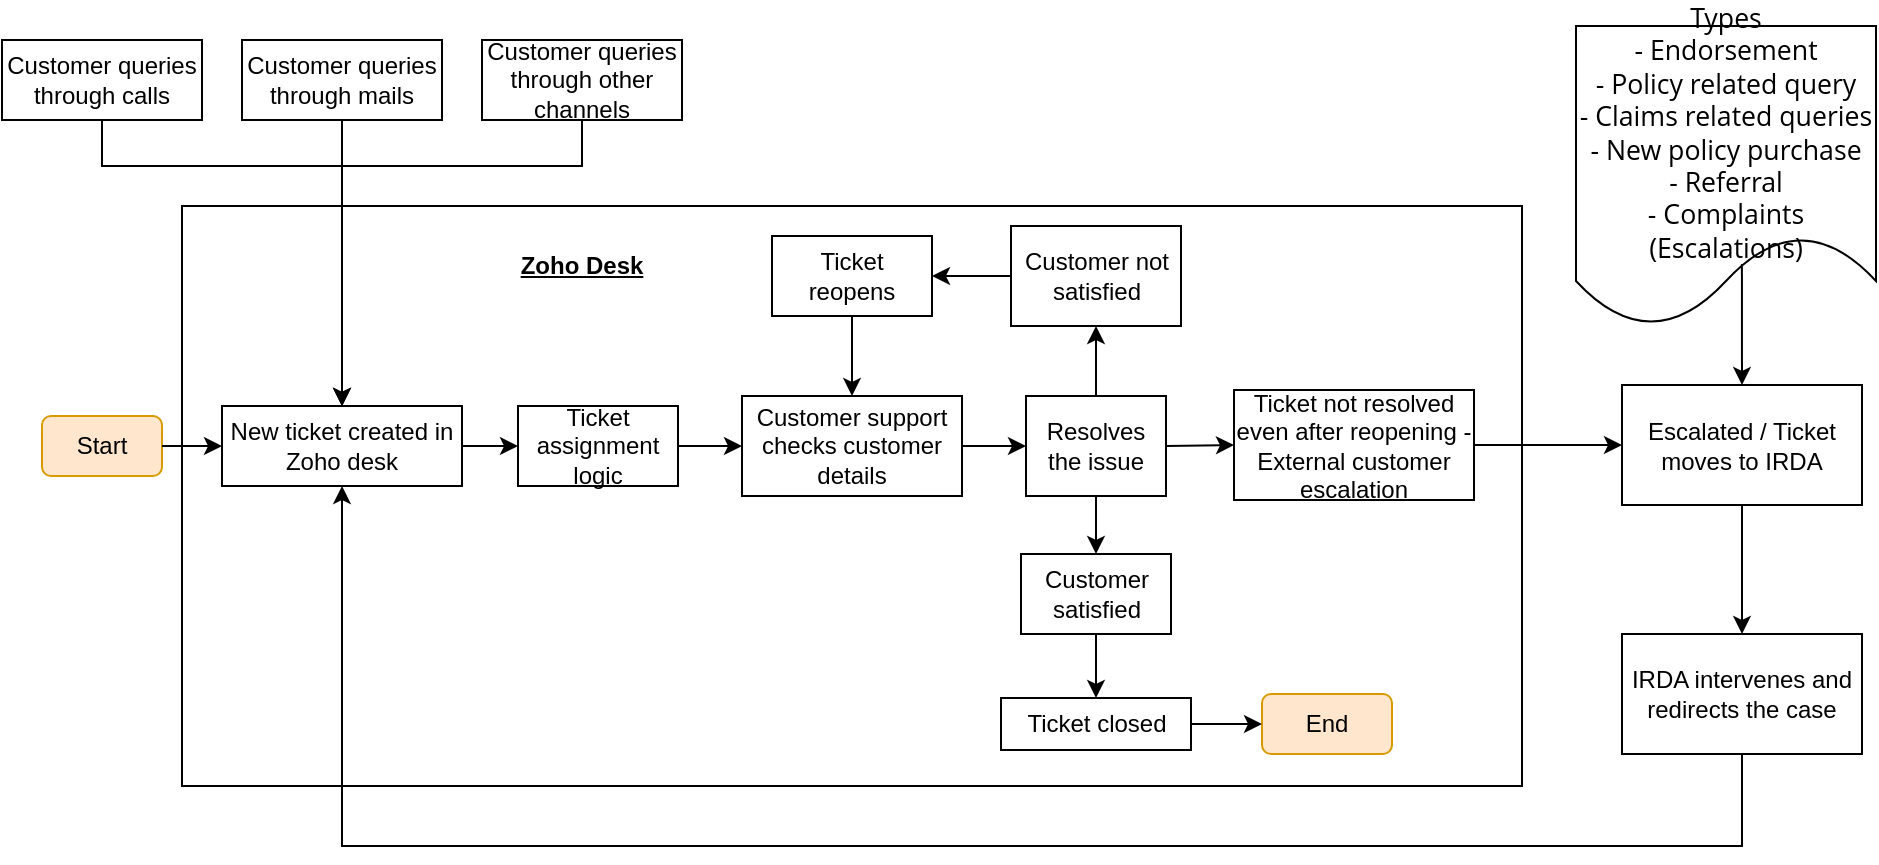 <mxfile version="24.6.4" type="github">
  <diagram name="Page-1" id="b59epNkeMbOzB8juziSo">
    <mxGraphModel dx="909" dy="497" grid="1" gridSize="10" guides="1" tooltips="1" connect="1" arrows="1" fold="1" page="1" pageScale="1" pageWidth="1169" pageHeight="827" math="0" shadow="0">
      <root>
        <mxCell id="0" />
        <mxCell id="1" parent="0" />
        <mxCell id="RIHiJuNy4nhIVEc_kTsy-2" value="" style="rounded=0;whiteSpace=wrap;html=1;" vertex="1" parent="1">
          <mxGeometry x="210" y="140" width="670" height="290" as="geometry" />
        </mxCell>
        <mxCell id="3tgIKhoCPCES6foNJ8vc-1" value="New ticket created in Zoho desk" style="rounded=0;whiteSpace=wrap;html=1;" parent="1" vertex="1">
          <mxGeometry x="230" y="240" width="120" height="40" as="geometry" />
        </mxCell>
        <mxCell id="3B1VtX6M3WB1cxs34F5Y-1" value="Start" style="rounded=1;whiteSpace=wrap;html=1;fillColor=#ffe6cc;strokeColor=#d79b00;" parent="1" vertex="1">
          <mxGeometry x="140" y="245" width="60" height="30" as="geometry" />
        </mxCell>
        <mxCell id="3B1VtX6M3WB1cxs34F5Y-2" value="" style="endArrow=classic;html=1;rounded=0;exitX=1;exitY=0.5;exitDx=0;exitDy=0;entryX=0;entryY=0.5;entryDx=0;entryDy=0;" parent="1" source="3B1VtX6M3WB1cxs34F5Y-1" target="3tgIKhoCPCES6foNJ8vc-1" edge="1">
          <mxGeometry width="50" height="50" relative="1" as="geometry">
            <mxPoint x="420" y="270" as="sourcePoint" />
            <mxPoint x="470" y="220" as="targetPoint" />
          </mxGeometry>
        </mxCell>
        <mxCell id="3B1VtX6M3WB1cxs34F5Y-3" value="Customer queries through calls" style="rounded=0;whiteSpace=wrap;html=1;" parent="1" vertex="1">
          <mxGeometry x="120" y="57" width="100" height="40" as="geometry" />
        </mxCell>
        <mxCell id="3B1VtX6M3WB1cxs34F5Y-4" value="Customer queries through mails" style="rounded=0;whiteSpace=wrap;html=1;" parent="1" vertex="1">
          <mxGeometry x="240" y="57" width="100" height="40" as="geometry" />
        </mxCell>
        <mxCell id="3B1VtX6M3WB1cxs34F5Y-5" value="Customer queries through other channels" style="rounded=0;whiteSpace=wrap;html=1;" parent="1" vertex="1">
          <mxGeometry x="360" y="57" width="100" height="40" as="geometry" />
        </mxCell>
        <mxCell id="3B1VtX6M3WB1cxs34F5Y-6" value="" style="endArrow=classic;html=1;rounded=0;exitX=0.5;exitY=1;exitDx=0;exitDy=0;entryX=0.5;entryY=0;entryDx=0;entryDy=0;" parent="1" source="3B1VtX6M3WB1cxs34F5Y-3" target="3tgIKhoCPCES6foNJ8vc-1" edge="1">
          <mxGeometry width="50" height="50" relative="1" as="geometry">
            <mxPoint x="420" y="270" as="sourcePoint" />
            <mxPoint x="470" y="220" as="targetPoint" />
            <Array as="points">
              <mxPoint x="170" y="120" />
              <mxPoint x="290" y="120" />
            </Array>
          </mxGeometry>
        </mxCell>
        <mxCell id="3B1VtX6M3WB1cxs34F5Y-7" value="" style="endArrow=classic;html=1;rounded=0;exitX=0.5;exitY=1;exitDx=0;exitDy=0;entryX=0.5;entryY=0;entryDx=0;entryDy=0;" parent="1" source="3B1VtX6M3WB1cxs34F5Y-4" target="3tgIKhoCPCES6foNJ8vc-1" edge="1">
          <mxGeometry width="50" height="50" relative="1" as="geometry">
            <mxPoint x="420" y="270" as="sourcePoint" />
            <mxPoint x="470" y="220" as="targetPoint" />
          </mxGeometry>
        </mxCell>
        <mxCell id="3B1VtX6M3WB1cxs34F5Y-8" value="" style="endArrow=classic;html=1;rounded=0;exitX=0.5;exitY=1;exitDx=0;exitDy=0;entryX=0.5;entryY=0;entryDx=0;entryDy=0;" parent="1" source="3B1VtX6M3WB1cxs34F5Y-5" target="3tgIKhoCPCES6foNJ8vc-1" edge="1">
          <mxGeometry width="50" height="50" relative="1" as="geometry">
            <mxPoint x="420" y="270" as="sourcePoint" />
            <mxPoint x="470" y="220" as="targetPoint" />
            <Array as="points">
              <mxPoint x="410" y="120" />
              <mxPoint x="290" y="120" />
            </Array>
          </mxGeometry>
        </mxCell>
        <mxCell id="3B1VtX6M3WB1cxs34F5Y-9" value="" style="endArrow=classic;html=1;rounded=0;exitX=1;exitY=0.5;exitDx=0;exitDy=0;entryX=0;entryY=0.5;entryDx=0;entryDy=0;" parent="1" source="3tgIKhoCPCES6foNJ8vc-1" target="3B1VtX6M3WB1cxs34F5Y-10" edge="1">
          <mxGeometry width="50" height="50" relative="1" as="geometry">
            <mxPoint x="420" y="270" as="sourcePoint" />
            <mxPoint x="300" y="350" as="targetPoint" />
          </mxGeometry>
        </mxCell>
        <mxCell id="3B1VtX6M3WB1cxs34F5Y-10" value="Ticket assignment logic" style="rounded=0;whiteSpace=wrap;html=1;" parent="1" vertex="1">
          <mxGeometry x="378" y="240" width="80" height="40" as="geometry" />
        </mxCell>
        <mxCell id="3B1VtX6M3WB1cxs34F5Y-11" value="Customer support checks customer details" style="rounded=0;whiteSpace=wrap;html=1;" parent="1" vertex="1">
          <mxGeometry x="490" y="235" width="110" height="50" as="geometry" />
        </mxCell>
        <mxCell id="3B1VtX6M3WB1cxs34F5Y-12" value="" style="endArrow=classic;html=1;rounded=0;exitX=1;exitY=0.5;exitDx=0;exitDy=0;entryX=0;entryY=0.5;entryDx=0;entryDy=0;" parent="1" source="3B1VtX6M3WB1cxs34F5Y-10" target="3B1VtX6M3WB1cxs34F5Y-11" edge="1">
          <mxGeometry width="50" height="50" relative="1" as="geometry">
            <mxPoint x="420" y="270" as="sourcePoint" />
            <mxPoint x="470" y="220" as="targetPoint" />
          </mxGeometry>
        </mxCell>
        <mxCell id="3B1VtX6M3WB1cxs34F5Y-13" value="Resolves the issue" style="rounded=0;whiteSpace=wrap;html=1;" parent="1" vertex="1">
          <mxGeometry x="632" y="235" width="70" height="50" as="geometry" />
        </mxCell>
        <mxCell id="3B1VtX6M3WB1cxs34F5Y-14" value="" style="endArrow=classic;html=1;rounded=0;exitX=1;exitY=0.5;exitDx=0;exitDy=0;entryX=0;entryY=0.5;entryDx=0;entryDy=0;" parent="1" source="3B1VtX6M3WB1cxs34F5Y-11" target="3B1VtX6M3WB1cxs34F5Y-13" edge="1">
          <mxGeometry width="50" height="50" relative="1" as="geometry">
            <mxPoint x="420" y="270" as="sourcePoint" />
            <mxPoint x="470" y="220" as="targetPoint" />
          </mxGeometry>
        </mxCell>
        <mxCell id="3B1VtX6M3WB1cxs34F5Y-15" value="Customer not satisfied" style="rounded=0;whiteSpace=wrap;html=1;" parent="1" vertex="1">
          <mxGeometry x="624.5" y="150" width="85" height="50" as="geometry" />
        </mxCell>
        <mxCell id="3B1VtX6M3WB1cxs34F5Y-16" value="" style="endArrow=classic;html=1;rounded=0;exitX=0.5;exitY=0;exitDx=0;exitDy=0;entryX=0.5;entryY=1;entryDx=0;entryDy=0;" parent="1" source="3B1VtX6M3WB1cxs34F5Y-13" target="3B1VtX6M3WB1cxs34F5Y-15" edge="1">
          <mxGeometry width="50" height="50" relative="1" as="geometry">
            <mxPoint x="420" y="270" as="sourcePoint" />
            <mxPoint x="470" y="220" as="targetPoint" />
          </mxGeometry>
        </mxCell>
        <mxCell id="3B1VtX6M3WB1cxs34F5Y-17" value="Ticket reopens" style="rounded=0;whiteSpace=wrap;html=1;" parent="1" vertex="1">
          <mxGeometry x="505" y="155" width="80" height="40" as="geometry" />
        </mxCell>
        <mxCell id="3B1VtX6M3WB1cxs34F5Y-18" value="" style="endArrow=classic;html=1;rounded=0;exitX=0.5;exitY=1;exitDx=0;exitDy=0;entryX=0.5;entryY=0;entryDx=0;entryDy=0;" parent="1" source="3B1VtX6M3WB1cxs34F5Y-17" target="3B1VtX6M3WB1cxs34F5Y-11" edge="1">
          <mxGeometry width="50" height="50" relative="1" as="geometry">
            <mxPoint x="420" y="270" as="sourcePoint" />
            <mxPoint x="470" y="220" as="targetPoint" />
          </mxGeometry>
        </mxCell>
        <mxCell id="3B1VtX6M3WB1cxs34F5Y-19" value="" style="endArrow=classic;html=1;rounded=0;exitX=0;exitY=0.5;exitDx=0;exitDy=0;entryX=1;entryY=0.5;entryDx=0;entryDy=0;" parent="1" source="3B1VtX6M3WB1cxs34F5Y-15" target="3B1VtX6M3WB1cxs34F5Y-17" edge="1">
          <mxGeometry width="50" height="50" relative="1" as="geometry">
            <mxPoint x="420" y="270" as="sourcePoint" />
            <mxPoint x="470" y="220" as="targetPoint" />
          </mxGeometry>
        </mxCell>
        <mxCell id="3B1VtX6M3WB1cxs34F5Y-20" value="Customer satisfied" style="rounded=0;whiteSpace=wrap;html=1;" parent="1" vertex="1">
          <mxGeometry x="629.5" y="314" width="75" height="40" as="geometry" />
        </mxCell>
        <mxCell id="3B1VtX6M3WB1cxs34F5Y-21" value="" style="endArrow=classic;html=1;rounded=0;exitX=0.5;exitY=1;exitDx=0;exitDy=0;entryX=0.5;entryY=0;entryDx=0;entryDy=0;" parent="1" source="3B1VtX6M3WB1cxs34F5Y-13" target="3B1VtX6M3WB1cxs34F5Y-20" edge="1">
          <mxGeometry width="50" height="50" relative="1" as="geometry">
            <mxPoint x="550" y="250" as="sourcePoint" />
            <mxPoint x="600" y="200" as="targetPoint" />
          </mxGeometry>
        </mxCell>
        <mxCell id="3B1VtX6M3WB1cxs34F5Y-22" value="Ticket closed" style="rounded=0;whiteSpace=wrap;html=1;" parent="1" vertex="1">
          <mxGeometry x="619.5" y="386" width="95" height="26" as="geometry" />
        </mxCell>
        <mxCell id="3B1VtX6M3WB1cxs34F5Y-23" value="" style="endArrow=classic;html=1;rounded=0;exitX=0.5;exitY=1;exitDx=0;exitDy=0;entryX=0.5;entryY=0;entryDx=0;entryDy=0;" parent="1" source="3B1VtX6M3WB1cxs34F5Y-20" target="3B1VtX6M3WB1cxs34F5Y-22" edge="1">
          <mxGeometry width="50" height="50" relative="1" as="geometry">
            <mxPoint x="550" y="250" as="sourcePoint" />
            <mxPoint x="600" y="200" as="targetPoint" />
          </mxGeometry>
        </mxCell>
        <mxCell id="3B1VtX6M3WB1cxs34F5Y-24" value="End" style="rounded=1;whiteSpace=wrap;html=1;fillColor=#ffe6cc;strokeColor=#d79b00;" parent="1" vertex="1">
          <mxGeometry x="750" y="384" width="65" height="30" as="geometry" />
        </mxCell>
        <mxCell id="3B1VtX6M3WB1cxs34F5Y-25" value="" style="endArrow=classic;html=1;rounded=0;exitX=1;exitY=0.5;exitDx=0;exitDy=0;entryX=0;entryY=0.5;entryDx=0;entryDy=0;" parent="1" source="3B1VtX6M3WB1cxs34F5Y-22" target="3B1VtX6M3WB1cxs34F5Y-24" edge="1">
          <mxGeometry width="50" height="50" relative="1" as="geometry">
            <mxPoint x="550" y="390" as="sourcePoint" />
            <mxPoint x="790" y="440" as="targetPoint" />
          </mxGeometry>
        </mxCell>
        <mxCell id="3B1VtX6M3WB1cxs34F5Y-26" value="Ticket not resolved even after reopening - External customer escalation" style="rounded=0;whiteSpace=wrap;html=1;" parent="1" vertex="1">
          <mxGeometry x="736" y="232" width="120" height="55" as="geometry" />
        </mxCell>
        <mxCell id="3B1VtX6M3WB1cxs34F5Y-27" value="" style="endArrow=classic;html=1;rounded=0;exitX=1;exitY=0.5;exitDx=0;exitDy=0;entryX=0;entryY=0.5;entryDx=0;entryDy=0;" parent="1" source="3B1VtX6M3WB1cxs34F5Y-13" target="3B1VtX6M3WB1cxs34F5Y-26" edge="1">
          <mxGeometry width="50" height="50" relative="1" as="geometry">
            <mxPoint x="550" y="320" as="sourcePoint" />
            <mxPoint x="600" y="270" as="targetPoint" />
          </mxGeometry>
        </mxCell>
        <mxCell id="3B1VtX6M3WB1cxs34F5Y-28" value="Escalated / Ticket moves to IRDA" style="rounded=0;whiteSpace=wrap;html=1;" parent="1" vertex="1">
          <mxGeometry x="930" y="229.5" width="120" height="60" as="geometry" />
        </mxCell>
        <mxCell id="3B1VtX6M3WB1cxs34F5Y-29" value="" style="endArrow=classic;html=1;rounded=0;exitX=0.5;exitY=1;exitDx=0;exitDy=0;entryX=0.5;entryY=1;entryDx=0;entryDy=0;" parent="1" source="3B1VtX6M3WB1cxs34F5Y-30" target="3tgIKhoCPCES6foNJ8vc-1" edge="1">
          <mxGeometry width="50" height="50" relative="1" as="geometry">
            <mxPoint x="550" y="320" as="sourcePoint" />
            <mxPoint x="600" y="270" as="targetPoint" />
            <Array as="points">
              <mxPoint x="990" y="460" />
              <mxPoint x="290" y="460" />
            </Array>
          </mxGeometry>
        </mxCell>
        <mxCell id="3B1VtX6M3WB1cxs34F5Y-31" value="" style="endArrow=classic;html=1;rounded=0;exitX=0.5;exitY=1;exitDx=0;exitDy=0;entryX=0.5;entryY=0;entryDx=0;entryDy=0;" parent="1" source="3B1VtX6M3WB1cxs34F5Y-28" target="3B1VtX6M3WB1cxs34F5Y-30" edge="1">
          <mxGeometry width="50" height="50" relative="1" as="geometry">
            <mxPoint x="990" y="290" as="sourcePoint" />
            <mxPoint x="760" y="590" as="targetPoint" />
            <Array as="points" />
          </mxGeometry>
        </mxCell>
        <mxCell id="3B1VtX6M3WB1cxs34F5Y-30" value="IRDA intervenes and redirects the case" style="rounded=0;whiteSpace=wrap;html=1;" parent="1" vertex="1">
          <mxGeometry x="930" y="354" width="120" height="60" as="geometry" />
        </mxCell>
        <mxCell id="3B1VtX6M3WB1cxs34F5Y-32" value="" style="endArrow=classic;html=1;rounded=0;exitX=1;exitY=0.5;exitDx=0;exitDy=0;entryX=0;entryY=0.5;entryDx=0;entryDy=0;" parent="1" source="3B1VtX6M3WB1cxs34F5Y-26" target="3B1VtX6M3WB1cxs34F5Y-28" edge="1">
          <mxGeometry width="50" height="50" relative="1" as="geometry">
            <mxPoint x="590" y="330" as="sourcePoint" />
            <mxPoint x="640" y="280" as="targetPoint" />
          </mxGeometry>
        </mxCell>
        <mxCell id="3B1VtX6M3WB1cxs34F5Y-33" value="&lt;span style=&quot;text-align: start;&quot; class=&quot;asyncClip&quot; data-zohoshowclipboard=&quot;{&amp;quot;cdata&amp;quot;:{&amp;quot;showClips&amp;quot;:[{&amp;quot;id&amp;quot;:&amp;quot;A82D8F8A-93F5-4D15-8AA9-2201EB2113DF&amp;quot;,&amp;quot;clips&amp;quot;:[{&amp;quot;detail&amp;quot;:{&amp;quot;docId&amp;quot;:&amp;quot;3500271000508157013&amp;quot;,&amp;quot;owner&amp;quot;:&amp;quot;667009621&amp;quot;,&amp;quot;slideSetup&amp;quot;:{&amp;quot;screenType&amp;quot;:&amp;quot;SIXTEEN_BY_NINE&amp;quot;,&amp;quot;orient&amp;quot;:&amp;quot;LANDSCAPE&amp;quot;,&amp;quot;size&amp;quot;:{&amp;quot;width&amp;quot;:960,&amp;quot;height&amp;quot;:540}}},&amp;quot;type&amp;quot;:&amp;quot;PRINCIPAL&amp;quot;,&amp;quot;principal&amp;quot;:{&amp;quot;type&amp;quot;:&amp;quot;TEXT&amp;quot;,&amp;quot;fileIds&amp;quot;:[&amp;quot;{\&amp;quot;type\&amp;quot;:\&amp;quot;PARA\&amp;quot;,\&amp;quot;paras\&amp;quot;:[{\&amp;quot;para\&amp;quot;:{\&amp;quot;portions\&amp;quot;:[{\&amp;quot;t\&amp;quot;:\&amp;quot;Types\&amp;quot;,\&amp;quot;props\&amp;quot;:{\&amp;quot;font\&amp;quot;:{\&amp;quot;fontFamily\&amp;quot;:{\&amp;quot;name\&amp;quot;:\&amp;quot;Open Sans\&amp;quot;}},\&amp;quot;fill\&amp;quot;:{\&amp;quot;type\&amp;quot;:\&amp;quot;SOLID\&amp;quot;,\&amp;quot;solid\&amp;quot;:{\&amp;quot;color\&amp;quot;:{\&amp;quot;type\&amp;quot;:\&amp;quot;CUSTOM\&amp;quot;,\&amp;quot;rgb\&amp;quot;:[255,255,255]}}},\&amp;quot;size\&amp;quot;:10,\&amp;quot;chk\&amp;quot;:{\&amp;quot;state\&amp;quot;:\&amp;quot;PROCESSED\&amp;quot;,\&amp;quot;lang\&amp;quot;:\&amp;quot;en-US\&amp;quot;}}}],\&amp;quot;style\&amp;quot;:{}},\&amp;quot;source\&amp;quot;:{\&amp;quot;portions\&amp;quot;:[{\&amp;quot;t\&amp;quot;:\&amp;quot;Types\&amp;quot;,\&amp;quot;props\&amp;quot;:{\&amp;quot;font\&amp;quot;:{\&amp;quot;ref\&amp;quot;:\&amp;quot;MINOR\&amp;quot;,\&amp;quot;fontFamily\&amp;quot;:{\&amp;quot;name\&amp;quot;:\&amp;quot;Open Sans\&amp;quot;}},\&amp;quot;fill\&amp;quot;:{\&amp;quot;type\&amp;quot;:\&amp;quot;SOLID\&amp;quot;,\&amp;quot;solid\&amp;quot;:{\&amp;quot;color\&amp;quot;:{\&amp;quot;type\&amp;quot;:\&amp;quot;CUSTOM\&amp;quot;,\&amp;quot;rgb\&amp;quot;:[255,255,255]}}},\&amp;quot;size\&amp;quot;:10,\&amp;quot;chk\&amp;quot;:{\&amp;quot;state\&amp;quot;:\&amp;quot;PROCESSED\&amp;quot;,\&amp;quot;lang\&amp;quot;:\&amp;quot;en-US\&amp;quot;}}}],\&amp;quot;style\&amp;quot;:{\&amp;quot;halign\&amp;quot;:\&amp;quot;LEFT\&amp;quot;,\&amp;quot;level\&amp;quot;:1,\&amp;quot;spacing\&amp;quot;:{\&amp;quot;line\&amp;quot;:{\&amp;quot;type\&amp;quot;:\&amp;quot;PERCENT\&amp;quot;,\&amp;quot;percent\&amp;quot;:1},\&amp;quot;before\&amp;quot;:{\&amp;quot;type\&amp;quot;:\&amp;quot;ABSOLUTE\&amp;quot;,\&amp;quot;absolute\&amp;quot;:0},\&amp;quot;after\&amp;quot;:{\&amp;quot;type\&amp;quot;:\&amp;quot;ABSOLUTE\&amp;quot;,\&amp;quot;absolute\&amp;quot;:0}},\&amp;quot;margin\&amp;quot;:{\&amp;quot;left\&amp;quot;:0},\&amp;quot;dir\&amp;quot;:\&amp;quot;LTR\&amp;quot;}}},{\&amp;quot;para\&amp;quot;:{\&amp;quot;portions\&amp;quot;:[{\&amp;quot;props\&amp;quot;:{\&amp;quot;font\&amp;quot;:{\&amp;quot;fontFamily\&amp;quot;:{\&amp;quot;name\&amp;quot;:\&amp;quot;Open Sans\&amp;quot;}},\&amp;quot;fill\&amp;quot;:{\&amp;quot;type\&amp;quot;:\&amp;quot;SOLID\&amp;quot;,\&amp;quot;solid\&amp;quot;:{\&amp;quot;color\&amp;quot;:{\&amp;quot;type\&amp;quot;:\&amp;quot;CUSTOM\&amp;quot;,\&amp;quot;rgb\&amp;quot;:[255,255,255]}}},\&amp;quot;size\&amp;quot;:10,\&amp;quot;chk\&amp;quot;:{\&amp;quot;state\&amp;quot;:\&amp;quot;PROCESSED\&amp;quot;,\&amp;quot;lang\&amp;quot;:\&amp;quot;en-US\&amp;quot;}}}],\&amp;quot;style\&amp;quot;:{}},\&amp;quot;source\&amp;quot;:{\&amp;quot;portions\&amp;quot;:[{\&amp;quot;props\&amp;quot;:{\&amp;quot;font\&amp;quot;:{\&amp;quot;ref\&amp;quot;:\&amp;quot;MINOR\&amp;quot;,\&amp;quot;fontFamily\&amp;quot;:{\&amp;quot;name\&amp;quot;:\&amp;quot;Open Sans\&amp;quot;}},\&amp;quot;fill\&amp;quot;:{\&amp;quot;type\&amp;quot;:\&amp;quot;SOLID\&amp;quot;,\&amp;quot;solid\&amp;quot;:{\&amp;quot;color\&amp;quot;:{\&amp;quot;type\&amp;quot;:\&amp;quot;CUSTOM\&amp;quot;,\&amp;quot;rgb\&amp;quot;:[255,255,255]}}},\&amp;quot;size\&amp;quot;:10,\&amp;quot;chk\&amp;quot;:{\&amp;quot;state\&amp;quot;:\&amp;quot;PROCESSED\&amp;quot;,\&amp;quot;lang\&amp;quot;:\&amp;quot;en-US\&amp;quot;}}}],\&amp;quot;style\&amp;quot;:{\&amp;quot;halign\&amp;quot;:\&amp;quot;LEFT\&amp;quot;,\&amp;quot;level\&amp;quot;:1,\&amp;quot;spacing\&amp;quot;:{\&amp;quot;line\&amp;quot;:{\&amp;quot;type\&amp;quot;:\&amp;quot;PERCENT\&amp;quot;,\&amp;quot;percent\&amp;quot;:1},\&amp;quot;before\&amp;quot;:{\&amp;quot;type\&amp;quot;:\&amp;quot;ABSOLUTE\&amp;quot;,\&amp;quot;absolute\&amp;quot;:0},\&amp;quot;after\&amp;quot;:{\&amp;quot;type\&amp;quot;:\&amp;quot;ABSOLUTE\&amp;quot;,\&amp;quot;absolute\&amp;quot;:0}},\&amp;quot;margin\&amp;quot;:{\&amp;quot;left\&amp;quot;:0},\&amp;quot;dir\&amp;quot;:\&amp;quot;LTR\&amp;quot;}}},{\&amp;quot;para\&amp;quot;:{\&amp;quot;portions\&amp;quot;:[{\&amp;quot;t\&amp;quot;:\&amp;quot;- Endorsement\&amp;quot;,\&amp;quot;props\&amp;quot;:{\&amp;quot;font\&amp;quot;:{\&amp;quot;fontFamily\&amp;quot;:{\&amp;quot;name\&amp;quot;:\&amp;quot;Open Sans\&amp;quot;}},\&amp;quot;fill\&amp;quot;:{\&amp;quot;type\&amp;quot;:\&amp;quot;SOLID\&amp;quot;,\&amp;quot;solid\&amp;quot;:{\&amp;quot;color\&amp;quot;:{\&amp;quot;type\&amp;quot;:\&amp;quot;CUSTOM\&amp;quot;,\&amp;quot;rgb\&amp;quot;:[255,255,255]}}},\&amp;quot;size\&amp;quot;:10,\&amp;quot;chk\&amp;quot;:{\&amp;quot;state\&amp;quot;:\&amp;quot;PROCESSED\&amp;quot;,\&amp;quot;lang\&amp;quot;:\&amp;quot;en-US\&amp;quot;}}}],\&amp;quot;style\&amp;quot;:{}},\&amp;quot;source\&amp;quot;:{\&amp;quot;portions\&amp;quot;:[{\&amp;quot;t\&amp;quot;:\&amp;quot;- Endorsement\&amp;quot;,\&amp;quot;props\&amp;quot;:{\&amp;quot;font\&amp;quot;:{\&amp;quot;ref\&amp;quot;:\&amp;quot;MINOR\&amp;quot;,\&amp;quot;fontFamily\&amp;quot;:{\&amp;quot;name\&amp;quot;:\&amp;quot;Open Sans\&amp;quot;}},\&amp;quot;fill\&amp;quot;:{\&amp;quot;type\&amp;quot;:\&amp;quot;SOLID\&amp;quot;,\&amp;quot;solid\&amp;quot;:{\&amp;quot;color\&amp;quot;:{\&amp;quot;type\&amp;quot;:\&amp;quot;CUSTOM\&amp;quot;,\&amp;quot;rgb\&amp;quot;:[255,255,255]}}},\&amp;quot;size\&amp;quot;:10,\&amp;quot;chk\&amp;quot;:{\&amp;quot;state\&amp;quot;:\&amp;quot;PROCESSED\&amp;quot;,\&amp;quot;lang\&amp;quot;:\&amp;quot;en-US\&amp;quot;}}}],\&amp;quot;style\&amp;quot;:{\&amp;quot;halign\&amp;quot;:\&amp;quot;LEFT\&amp;quot;,\&amp;quot;level\&amp;quot;:1,\&amp;quot;spacing\&amp;quot;:{\&amp;quot;line\&amp;quot;:{\&amp;quot;type\&amp;quot;:\&amp;quot;PERCENT\&amp;quot;,\&amp;quot;percent\&amp;quot;:1},\&amp;quot;before\&amp;quot;:{\&amp;quot;type\&amp;quot;:\&amp;quot;ABSOLUTE\&amp;quot;,\&amp;quot;absolute\&amp;quot;:0},\&amp;quot;after\&amp;quot;:{\&amp;quot;type\&amp;quot;:\&amp;quot;ABSOLUTE\&amp;quot;,\&amp;quot;absolute\&amp;quot;:0}},\&amp;quot;margin\&amp;quot;:{\&amp;quot;left\&amp;quot;:0},\&amp;quot;dir\&amp;quot;:\&amp;quot;LTR\&amp;quot;}}},{\&amp;quot;para\&amp;quot;:{\&amp;quot;portions\&amp;quot;:[{\&amp;quot;t\&amp;quot;:\&amp;quot;- Policy related query\&amp;quot;,\&amp;quot;props\&amp;quot;:{\&amp;quot;font\&amp;quot;:{\&amp;quot;fontFamily\&amp;quot;:{\&amp;quot;name\&amp;quot;:\&amp;quot;Open Sans\&amp;quot;}},\&amp;quot;fill\&amp;quot;:{\&amp;quot;type\&amp;quot;:\&amp;quot;SOLID\&amp;quot;,\&amp;quot;solid\&amp;quot;:{\&amp;quot;color\&amp;quot;:{\&amp;quot;type\&amp;quot;:\&amp;quot;CUSTOM\&amp;quot;,\&amp;quot;rgb\&amp;quot;:[255,255,255]}}},\&amp;quot;size\&amp;quot;:10,\&amp;quot;chk\&amp;quot;:{\&amp;quot;state\&amp;quot;:\&amp;quot;PROCESSED\&amp;quot;,\&amp;quot;lang\&amp;quot;:\&amp;quot;en-US\&amp;quot;}}}],\&amp;quot;style\&amp;quot;:{}},\&amp;quot;source\&amp;quot;:{\&amp;quot;portions\&amp;quot;:[{\&amp;quot;t\&amp;quot;:\&amp;quot;- Policy related query\&amp;quot;,\&amp;quot;props\&amp;quot;:{\&amp;quot;font\&amp;quot;:{\&amp;quot;ref\&amp;quot;:\&amp;quot;MINOR\&amp;quot;,\&amp;quot;fontFamily\&amp;quot;:{\&amp;quot;name\&amp;quot;:\&amp;quot;Open Sans\&amp;quot;}},\&amp;quot;fill\&amp;quot;:{\&amp;quot;type\&amp;quot;:\&amp;quot;SOLID\&amp;quot;,\&amp;quot;solid\&amp;quot;:{\&amp;quot;color\&amp;quot;:{\&amp;quot;type\&amp;quot;:\&amp;quot;CUSTOM\&amp;quot;,\&amp;quot;rgb\&amp;quot;:[255,255,255]}}},\&amp;quot;size\&amp;quot;:10,\&amp;quot;chk\&amp;quot;:{\&amp;quot;state\&amp;quot;:\&amp;quot;PROCESSED\&amp;quot;,\&amp;quot;lang\&amp;quot;:\&amp;quot;en-US\&amp;quot;}}}],\&amp;quot;style\&amp;quot;:{\&amp;quot;halign\&amp;quot;:\&amp;quot;LEFT\&amp;quot;,\&amp;quot;level\&amp;quot;:1,\&amp;quot;spacing\&amp;quot;:{\&amp;quot;line\&amp;quot;:{\&amp;quot;type\&amp;quot;:\&amp;quot;PERCENT\&amp;quot;,\&amp;quot;percent\&amp;quot;:1},\&amp;quot;before\&amp;quot;:{\&amp;quot;type\&amp;quot;:\&amp;quot;ABSOLUTE\&amp;quot;,\&amp;quot;absolute\&amp;quot;:0},\&amp;quot;after\&amp;quot;:{\&amp;quot;type\&amp;quot;:\&amp;quot;ABSOLUTE\&amp;quot;,\&amp;quot;absolute\&amp;quot;:0}},\&amp;quot;margin\&amp;quot;:{\&amp;quot;left\&amp;quot;:0},\&amp;quot;dir\&amp;quot;:\&amp;quot;LTR\&amp;quot;}}},{\&amp;quot;para\&amp;quot;:{\&amp;quot;portions\&amp;quot;:[{\&amp;quot;t\&amp;quot;:\&amp;quot;- Claims related queries\&amp;quot;,\&amp;quot;props\&amp;quot;:{\&amp;quot;font\&amp;quot;:{\&amp;quot;fontFamily\&amp;quot;:{\&amp;quot;name\&amp;quot;:\&amp;quot;Open Sans\&amp;quot;}},\&amp;quot;fill\&amp;quot;:{\&amp;quot;type\&amp;quot;:\&amp;quot;SOLID\&amp;quot;,\&amp;quot;solid\&amp;quot;:{\&amp;quot;color\&amp;quot;:{\&amp;quot;type\&amp;quot;:\&amp;quot;CUSTOM\&amp;quot;,\&amp;quot;rgb\&amp;quot;:[255,255,255]}}},\&amp;quot;size\&amp;quot;:10,\&amp;quot;chk\&amp;quot;:{\&amp;quot;state\&amp;quot;:\&amp;quot;PROCESSED\&amp;quot;,\&amp;quot;lang\&amp;quot;:\&amp;quot;en-US\&amp;quot;}}}],\&amp;quot;style\&amp;quot;:{}},\&amp;quot;source\&amp;quot;:{\&amp;quot;portions\&amp;quot;:[{\&amp;quot;t\&amp;quot;:\&amp;quot;- Claims related queries\&amp;quot;,\&amp;quot;props\&amp;quot;:{\&amp;quot;font\&amp;quot;:{\&amp;quot;ref\&amp;quot;:\&amp;quot;MINOR\&amp;quot;,\&amp;quot;fontFamily\&amp;quot;:{\&amp;quot;name\&amp;quot;:\&amp;quot;Open Sans\&amp;quot;}},\&amp;quot;fill\&amp;quot;:{\&amp;quot;type\&amp;quot;:\&amp;quot;SOLID\&amp;quot;,\&amp;quot;solid\&amp;quot;:{\&amp;quot;color\&amp;quot;:{\&amp;quot;type\&amp;quot;:\&amp;quot;CUSTOM\&amp;quot;,\&amp;quot;rgb\&amp;quot;:[255,255,255]}}},\&amp;quot;size\&amp;quot;:10,\&amp;quot;chk\&amp;quot;:{\&amp;quot;state\&amp;quot;:\&amp;quot;PROCESSED\&amp;quot;,\&amp;quot;lang\&amp;quot;:\&amp;quot;en-US\&amp;quot;}}}],\&amp;quot;style\&amp;quot;:{\&amp;quot;halign\&amp;quot;:\&amp;quot;LEFT\&amp;quot;,\&amp;quot;level\&amp;quot;:1,\&amp;quot;spacing\&amp;quot;:{\&amp;quot;line\&amp;quot;:{\&amp;quot;type\&amp;quot;:\&amp;quot;PERCENT\&amp;quot;,\&amp;quot;percent\&amp;quot;:1},\&amp;quot;before\&amp;quot;:{\&amp;quot;type\&amp;quot;:\&amp;quot;ABSOLUTE\&amp;quot;,\&amp;quot;absolute\&amp;quot;:0},\&amp;quot;after\&amp;quot;:{\&amp;quot;type\&amp;quot;:\&amp;quot;ABSOLUTE\&amp;quot;,\&amp;quot;absolute\&amp;quot;:0}},\&amp;quot;margin\&amp;quot;:{\&amp;quot;left\&amp;quot;:0},\&amp;quot;dir\&amp;quot;:\&amp;quot;LTR\&amp;quot;}}},{\&amp;quot;para\&amp;quot;:{\&amp;quot;portions\&amp;quot;:[{\&amp;quot;t\&amp;quot;:\&amp;quot;- New policy purchase\&amp;quot;,\&amp;quot;props\&amp;quot;:{\&amp;quot;font\&amp;quot;:{\&amp;quot;fontFamily\&amp;quot;:{\&amp;quot;name\&amp;quot;:\&amp;quot;Open Sans\&amp;quot;}},\&amp;quot;fill\&amp;quot;:{\&amp;quot;type\&amp;quot;:\&amp;quot;SOLID\&amp;quot;,\&amp;quot;solid\&amp;quot;:{\&amp;quot;color\&amp;quot;:{\&amp;quot;type\&amp;quot;:\&amp;quot;CUSTOM\&amp;quot;,\&amp;quot;rgb\&amp;quot;:[255,255,255]}}},\&amp;quot;size\&amp;quot;:10,\&amp;quot;chk\&amp;quot;:{\&amp;quot;state\&amp;quot;:\&amp;quot;PROCESSED\&amp;quot;,\&amp;quot;lang\&amp;quot;:\&amp;quot;en-US\&amp;quot;}}}],\&amp;quot;style\&amp;quot;:{}},\&amp;quot;source\&amp;quot;:{\&amp;quot;portions\&amp;quot;:[{\&amp;quot;t\&amp;quot;:\&amp;quot;- New policy purchase\&amp;quot;,\&amp;quot;props\&amp;quot;:{\&amp;quot;font\&amp;quot;:{\&amp;quot;ref\&amp;quot;:\&amp;quot;MINOR\&amp;quot;,\&amp;quot;fontFamily\&amp;quot;:{\&amp;quot;name\&amp;quot;:\&amp;quot;Open Sans\&amp;quot;}},\&amp;quot;fill\&amp;quot;:{\&amp;quot;type\&amp;quot;:\&amp;quot;SOLID\&amp;quot;,\&amp;quot;solid\&amp;quot;:{\&amp;quot;color\&amp;quot;:{\&amp;quot;type\&amp;quot;:\&amp;quot;CUSTOM\&amp;quot;,\&amp;quot;rgb\&amp;quot;:[255,255,255]}}},\&amp;quot;size\&amp;quot;:10,\&amp;quot;chk\&amp;quot;:{\&amp;quot;state\&amp;quot;:\&amp;quot;PROCESSED\&amp;quot;,\&amp;quot;lang\&amp;quot;:\&amp;quot;en-US\&amp;quot;}}}],\&amp;quot;style\&amp;quot;:{\&amp;quot;halign\&amp;quot;:\&amp;quot;LEFT\&amp;quot;,\&amp;quot;level\&amp;quot;:1,\&amp;quot;spacing\&amp;quot;:{\&amp;quot;line\&amp;quot;:{\&amp;quot;type\&amp;quot;:\&amp;quot;PERCENT\&amp;quot;,\&amp;quot;percent\&amp;quot;:1},\&amp;quot;before\&amp;quot;:{\&amp;quot;type\&amp;quot;:\&amp;quot;ABSOLUTE\&amp;quot;,\&amp;quot;absolute\&amp;quot;:0},\&amp;quot;after\&amp;quot;:{\&amp;quot;type\&amp;quot;:\&amp;quot;ABSOLUTE\&amp;quot;,\&amp;quot;absolute\&amp;quot;:0}},\&amp;quot;margin\&amp;quot;:{\&amp;quot;left\&amp;quot;:0},\&amp;quot;dir\&amp;quot;:\&amp;quot;LTR\&amp;quot;}}},{\&amp;quot;para\&amp;quot;:{\&amp;quot;portions\&amp;quot;:[{\&amp;quot;t\&amp;quot;:\&amp;quot;- Referral\&amp;quot;,\&amp;quot;props\&amp;quot;:{\&amp;quot;font\&amp;quot;:{\&amp;quot;fontFamily\&amp;quot;:{\&amp;quot;name\&amp;quot;:\&amp;quot;Open Sans\&amp;quot;}},\&amp;quot;fill\&amp;quot;:{\&amp;quot;type\&amp;quot;:\&amp;quot;SOLID\&amp;quot;,\&amp;quot;solid\&amp;quot;:{\&amp;quot;color\&amp;quot;:{\&amp;quot;type\&amp;quot;:\&amp;quot;CUSTOM\&amp;quot;,\&amp;quot;rgb\&amp;quot;:[255,255,255]}}},\&amp;quot;size\&amp;quot;:10,\&amp;quot;chk\&amp;quot;:{\&amp;quot;state\&amp;quot;:\&amp;quot;PROCESSED\&amp;quot;,\&amp;quot;lang\&amp;quot;:\&amp;quot;en-US\&amp;quot;}}}],\&amp;quot;style\&amp;quot;:{}},\&amp;quot;source\&amp;quot;:{\&amp;quot;portions\&amp;quot;:[{\&amp;quot;t\&amp;quot;:\&amp;quot;- Referral\&amp;quot;,\&amp;quot;props\&amp;quot;:{\&amp;quot;font\&amp;quot;:{\&amp;quot;ref\&amp;quot;:\&amp;quot;MINOR\&amp;quot;,\&amp;quot;fontFamily\&amp;quot;:{\&amp;quot;name\&amp;quot;:\&amp;quot;Open Sans\&amp;quot;}},\&amp;quot;fill\&amp;quot;:{\&amp;quot;type\&amp;quot;:\&amp;quot;SOLID\&amp;quot;,\&amp;quot;solid\&amp;quot;:{\&amp;quot;color\&amp;quot;:{\&amp;quot;type\&amp;quot;:\&amp;quot;CUSTOM\&amp;quot;,\&amp;quot;rgb\&amp;quot;:[255,255,255]}}},\&amp;quot;size\&amp;quot;:10,\&amp;quot;chk\&amp;quot;:{\&amp;quot;state\&amp;quot;:\&amp;quot;PROCESSED\&amp;quot;,\&amp;quot;lang\&amp;quot;:\&amp;quot;en-US\&amp;quot;}}}],\&amp;quot;style\&amp;quot;:{\&amp;quot;halign\&amp;quot;:\&amp;quot;LEFT\&amp;quot;,\&amp;quot;level\&amp;quot;:1,\&amp;quot;spacing\&amp;quot;:{\&amp;quot;line\&amp;quot;:{\&amp;quot;type\&amp;quot;:\&amp;quot;PERCENT\&amp;quot;,\&amp;quot;percent\&amp;quot;:1},\&amp;quot;before\&amp;quot;:{\&amp;quot;type\&amp;quot;:\&amp;quot;ABSOLUTE\&amp;quot;,\&amp;quot;absolute\&amp;quot;:0},\&amp;quot;after\&amp;quot;:{\&amp;quot;type\&amp;quot;:\&amp;quot;ABSOLUTE\&amp;quot;,\&amp;quot;absolute\&amp;quot;:0}},\&amp;quot;margin\&amp;quot;:{\&amp;quot;left\&amp;quot;:0},\&amp;quot;dir\&amp;quot;:\&amp;quot;LTR\&amp;quot;}}},{\&amp;quot;para\&amp;quot;:{\&amp;quot;portions\&amp;quot;:[{\&amp;quot;t\&amp;quot;:\&amp;quot;- Complaints (Escalations)\&amp;quot;,\&amp;quot;props\&amp;quot;:{\&amp;quot;font\&amp;quot;:{\&amp;quot;fontFamily\&amp;quot;:{\&amp;quot;name\&amp;quot;:\&amp;quot;Open Sans\&amp;quot;}},\&amp;quot;fill\&amp;quot;:{\&amp;quot;type\&amp;quot;:\&amp;quot;SOLID\&amp;quot;,\&amp;quot;solid\&amp;quot;:{\&amp;quot;color\&amp;quot;:{\&amp;quot;type\&amp;quot;:\&amp;quot;CUSTOM\&amp;quot;,\&amp;quot;rgb\&amp;quot;:[255,255,255]}}},\&amp;quot;size\&amp;quot;:10,\&amp;quot;chk\&amp;quot;:{\&amp;quot;state\&amp;quot;:\&amp;quot;PROCESSED\&amp;quot;,\&amp;quot;lang\&amp;quot;:\&amp;quot;en-US\&amp;quot;}}}],\&amp;quot;style\&amp;quot;:{}},\&amp;quot;source\&amp;quot;:{\&amp;quot;portions\&amp;quot;:[{\&amp;quot;t\&amp;quot;:\&amp;quot;- Complaints (Escalations)\&amp;quot;,\&amp;quot;props\&amp;quot;:{\&amp;quot;font\&amp;quot;:{\&amp;quot;ref\&amp;quot;:\&amp;quot;MINOR\&amp;quot;,\&amp;quot;fontFamily\&amp;quot;:{\&amp;quot;name\&amp;quot;:\&amp;quot;Open Sans\&amp;quot;}},\&amp;quot;fill\&amp;quot;:{\&amp;quot;type\&amp;quot;:\&amp;quot;SOLID\&amp;quot;,\&amp;quot;solid\&amp;quot;:{\&amp;quot;color\&amp;quot;:{\&amp;quot;type\&amp;quot;:\&amp;quot;CUSTOM\&amp;quot;,\&amp;quot;rgb\&amp;quot;:[255,255,255]}}},\&amp;quot;size\&amp;quot;:10,\&amp;quot;chk\&amp;quot;:{\&amp;quot;state\&amp;quot;:\&amp;quot;PROCESSED\&amp;quot;,\&amp;quot;lang\&amp;quot;:\&amp;quot;en-US\&amp;quot;}}}],\&amp;quot;style\&amp;quot;:{\&amp;quot;halign\&amp;quot;:\&amp;quot;LEFT\&amp;quot;,\&amp;quot;level\&amp;quot;:1,\&amp;quot;spacing\&amp;quot;:{\&amp;quot;line\&amp;quot;:{\&amp;quot;type\&amp;quot;:\&amp;quot;PERCENT\&amp;quot;,\&amp;quot;percent\&amp;quot;:1},\&amp;quot;before\&amp;quot;:{\&amp;quot;type\&amp;quot;:\&amp;quot;ABSOLUTE\&amp;quot;,\&amp;quot;absolute\&amp;quot;:0},\&amp;quot;after\&amp;quot;:{\&amp;quot;type\&amp;quot;:\&amp;quot;ABSOLUTE\&amp;quot;,\&amp;quot;absolute\&amp;quot;:0}},\&amp;quot;margin\&amp;quot;:{\&amp;quot;left\&amp;quot;:0},\&amp;quot;dir\&amp;quot;:\&amp;quot;LTR\&amp;quot;}}}]}&amp;quot;]}}]}]},&amp;quot;isCompleteData&amp;quot;:true,&amp;quot;reqId&amp;quot;:&amp;quot;A82D8F8A-93F5-4D15-8AA9-2201EB2113DF&amp;quot;,&amp;quot;isChartCopying&amp;quot;:false,&amp;quot;copiedToServer&amp;quot;:true,&amp;quot;rid&amp;quot;:&amp;quot;ewfyhc41d4a48cb3d40078daf93d9a3fabe3f&amp;quot;,&amp;quot;referrer&amp;quot;:&amp;quot;1&amp;quot;,&amp;quot;sent&amp;quot;:true}&quot; data-zohoshowid=&quot;A82D8F8A-93F5-4D15-8AA9-2201EB2113DF&quot; data-zohoshowzuid=&quot;90dbb3762a49bae1be64bfddf021d028&quot; data-zohoshowcliptype=&quot;TEXT&quot;&gt;‌&lt;/span&gt;&lt;span style=&quot;text-align: start; font-size: 13.333px; font-family: &amp;quot;Open Sans&amp;quot;;&quot;&gt;Types&lt;/span&gt;&lt;br style=&quot;text-align: start; font-size: 13.333px; font-family: &amp;quot;Open Sans&amp;quot;;&quot;&gt;&lt;span style=&quot;text-align: start; font-size: 13.333px; font-family: &amp;quot;Open Sans&amp;quot;;&quot;&gt;- Endorsement&lt;/span&gt;&lt;br style=&quot;text-align: start; font-size: 13.333px; font-family: &amp;quot;Open Sans&amp;quot;;&quot;&gt;&lt;span style=&quot;text-align: start; font-size: 13.333px; font-family: &amp;quot;Open Sans&amp;quot;;&quot;&gt;- Policy related query&lt;/span&gt;&lt;br style=&quot;text-align: start; font-size: 13.333px; font-family: &amp;quot;Open Sans&amp;quot;;&quot;&gt;&lt;span style=&quot;text-align: start; font-size: 13.333px; font-family: &amp;quot;Open Sans&amp;quot;;&quot;&gt;- Claims related queries&lt;/span&gt;&lt;br style=&quot;text-align: start; font-size: 13.333px; font-family: &amp;quot;Open Sans&amp;quot;;&quot;&gt;&lt;span style=&quot;text-align: start; font-size: 13.333px; font-family: &amp;quot;Open Sans&amp;quot;;&quot;&gt;- New policy purchase&lt;/span&gt;&lt;br style=&quot;text-align: start; font-size: 13.333px; font-family: &amp;quot;Open Sans&amp;quot;;&quot;&gt;&lt;span style=&quot;text-align: start; font-size: 13.333px; font-family: &amp;quot;Open Sans&amp;quot;;&quot;&gt;- Referral&lt;/span&gt;&lt;br style=&quot;text-align: start; font-size: 13.333px; font-family: &amp;quot;Open Sans&amp;quot;;&quot;&gt;&lt;span style=&quot;text-align: start; font-size: 13.333px; font-family: &amp;quot;Open Sans&amp;quot;;&quot;&gt;- Complaints (Escalations)&lt;/span&gt;" style="shape=document;whiteSpace=wrap;html=1;boundedLbl=1;" parent="1" vertex="1">
          <mxGeometry x="907" y="50" width="150" height="150" as="geometry" />
        </mxCell>
        <mxCell id="3B1VtX6M3WB1cxs34F5Y-34" value="" style="endArrow=classic;html=1;rounded=0;exitX=0.553;exitY=0.793;exitDx=0;exitDy=0;exitPerimeter=0;entryX=0.5;entryY=0;entryDx=0;entryDy=0;" parent="1" source="3B1VtX6M3WB1cxs34F5Y-33" target="3B1VtX6M3WB1cxs34F5Y-28" edge="1">
          <mxGeometry width="50" height="50" relative="1" as="geometry">
            <mxPoint x="870" y="320" as="sourcePoint" />
            <mxPoint x="920" y="270" as="targetPoint" />
          </mxGeometry>
        </mxCell>
        <mxCell id="RIHiJuNy4nhIVEc_kTsy-3" value="Zoho Desk" style="text;html=1;align=center;verticalAlign=middle;whiteSpace=wrap;rounded=0;fontStyle=5" vertex="1" parent="1">
          <mxGeometry x="370" y="155" width="80" height="30" as="geometry" />
        </mxCell>
      </root>
    </mxGraphModel>
  </diagram>
</mxfile>
